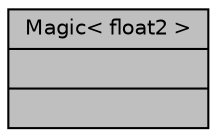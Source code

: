 digraph "Magic&lt; float2 &gt;"
{
 // INTERACTIVE_SVG=YES
  bgcolor="transparent";
  edge [fontname="Helvetica",fontsize="10",labelfontname="Helvetica",labelfontsize="10"];
  node [fontname="Helvetica",fontsize="10",shape=record];
  Node1 [label="{Magic\< float2 \>\n||}",height=0.2,width=0.4,color="black", fillcolor="grey75", style="filled", fontcolor="black"];
}
